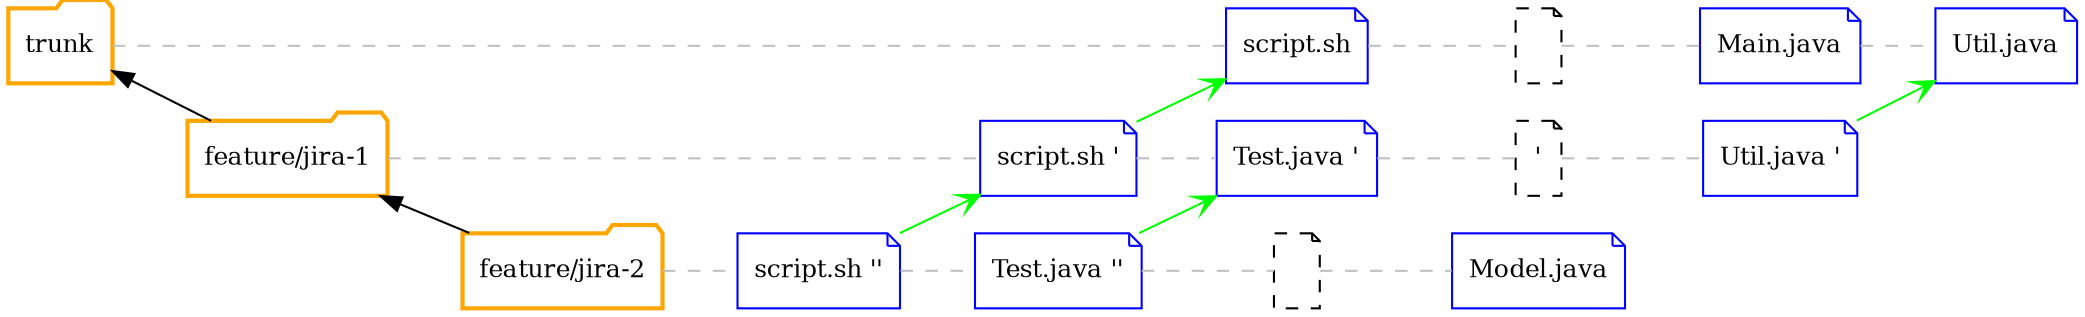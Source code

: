 digraph svn_branch {
    rankdir="LR";
    bgcolor="transparent";

    node[width=0.3, shape=folder,fontsize=12.0,color=orange];
    "trunk"[label="trunk",group="trunk",style="bold"];
    "feature_1"[label="feature/jira-1",group="feature_1",style="bold"];
    "feature_2"[label="feature/jira-2",group="feature_2",style="bold"];

    node[ shape=note,fontsize=12.0];
    "file_1"[label="script.sh",group="trunk",color="blue"]
    "file_2"[label="",group="trunk",style="dashed",color=""]
    "file_3"[label="Main.java",group="trunk",color="blue"]
    "file_4"[label="Util.java",group="trunk",color="blue"]
    "file__1"[label="script.sh '",group="feature_1",color="blue"]
    "file__2"[label="Test.java '",group="feature_1",color="blue"]
    "file__3"[label="'",group="feature_1",style="dashed",color=""]
    "file__4"[label="Util.java '",group="feature_1",color="blue"]
    "file___1"[label="script.sh ''",group="feature_2",color="blue"]
    "file___2"[label="Test.java ''",group="feature_2",color="blue"]
    "file___3"[label="",group="feature_2",style=dashed,color=""]
    "file___4"[label="Model.java",group="feature_2",color="blue"]

    edge[arrowhead=open,dir="back"];
    "trunk" -> "feature_1";
    "feature_1" -> "feature_2";

    edge[arrowhead=none,dir="forward",style=dashed, color=gray];
    "trunk" -> "file_1";
    "feature_1" -> "file__1";
    "feature_2" -> "file___1";
    "file_1" -> "file_2";
    "file_2" -> "file_3";
    "file_3" -> "file_4";
    "file__1" -> "file__2";
    "file__2" -> "file__3";
    "file__3" -> "file__4";
    "file___1" -> "file___2";
    "file___2" -> "file___3";
    "file___3" -> "file___4";

    edge[arrowhead=open,style="",color=green];
    "file__1" -> "file_1"
    "file___1" -> "file__1"
    "file___2" -> "file__2"
    "file__4" -> "file_4"

}
